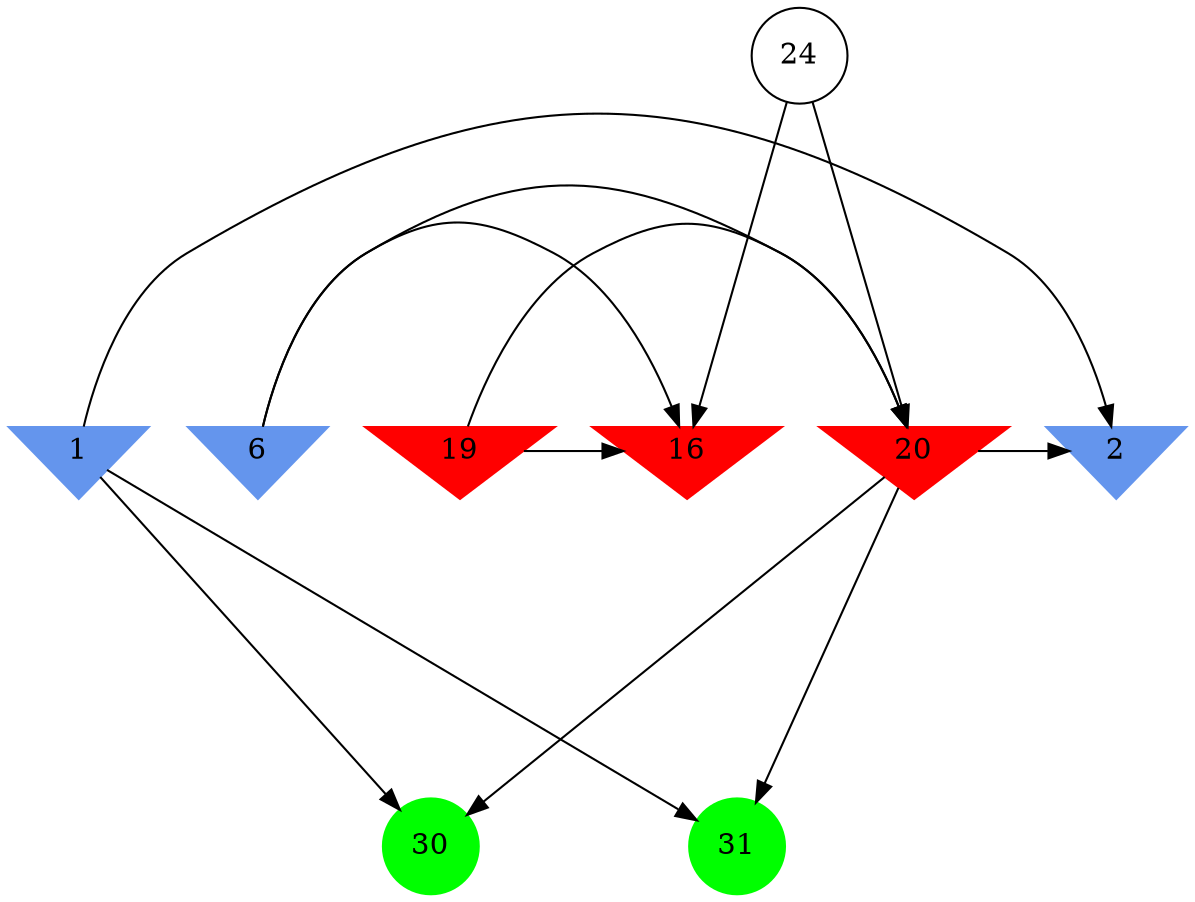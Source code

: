 digraph brain {
	ranksep=2.0;
	1 [shape=invtriangle,style=filled,color=cornflowerblue];
	2 [shape=invtriangle,style=filled,color=cornflowerblue];
	6 [shape=invtriangle,style=filled,color=cornflowerblue];
	16 [shape=invtriangle,style=filled,color=red];
	19 [shape=invtriangle,style=filled,color=red];
	20 [shape=invtriangle,style=filled,color=red];
	24 [shape=circle,color=black];
	30 [shape=circle,style=filled,color=green];
	31 [shape=circle,style=filled,color=green];
	6	->	16;
	6	->	20;
	24	->	16;
	24	->	20;
	19	->	16;
	19	->	20;
	20	->	2;
	20	->	30;
	20	->	31;
	1	->	2;
	1	->	30;
	1	->	31;
	{ rank=same; 1; 2; 6; 16; 19; 20; }
	{ rank=same; 24; }
	{ rank=same; 30; 31; }
}
